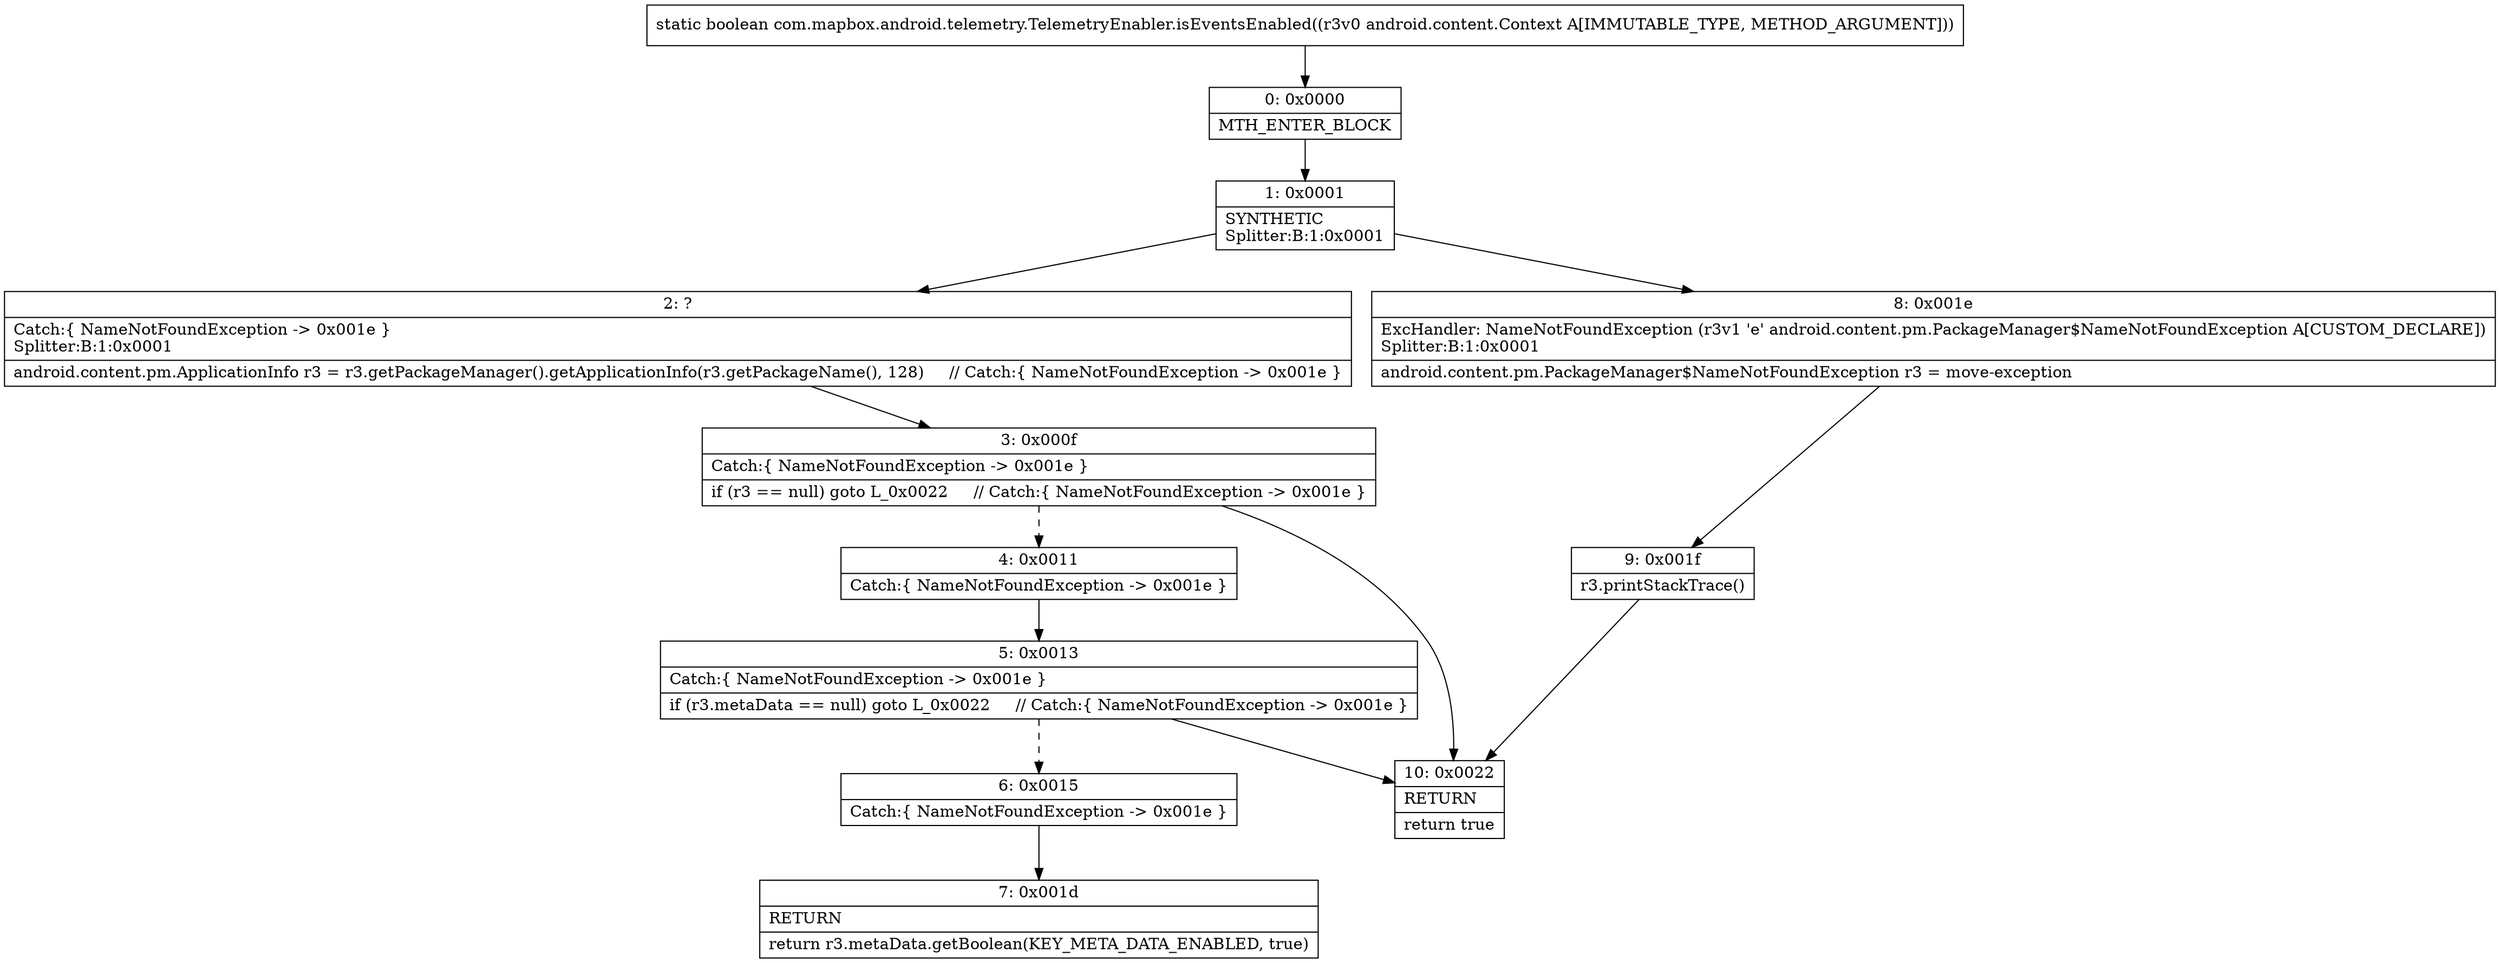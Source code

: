 digraph "CFG forcom.mapbox.android.telemetry.TelemetryEnabler.isEventsEnabled(Landroid\/content\/Context;)Z" {
Node_0 [shape=record,label="{0\:\ 0x0000|MTH_ENTER_BLOCK\l}"];
Node_1 [shape=record,label="{1\:\ 0x0001|SYNTHETIC\lSplitter:B:1:0x0001\l}"];
Node_2 [shape=record,label="{2\:\ ?|Catch:\{ NameNotFoundException \-\> 0x001e \}\lSplitter:B:1:0x0001\l|android.content.pm.ApplicationInfo r3 = r3.getPackageManager().getApplicationInfo(r3.getPackageName(), 128)     \/\/ Catch:\{ NameNotFoundException \-\> 0x001e \}\l}"];
Node_3 [shape=record,label="{3\:\ 0x000f|Catch:\{ NameNotFoundException \-\> 0x001e \}\l|if (r3 == null) goto L_0x0022     \/\/ Catch:\{ NameNotFoundException \-\> 0x001e \}\l}"];
Node_4 [shape=record,label="{4\:\ 0x0011|Catch:\{ NameNotFoundException \-\> 0x001e \}\l}"];
Node_5 [shape=record,label="{5\:\ 0x0013|Catch:\{ NameNotFoundException \-\> 0x001e \}\l|if (r3.metaData == null) goto L_0x0022     \/\/ Catch:\{ NameNotFoundException \-\> 0x001e \}\l}"];
Node_6 [shape=record,label="{6\:\ 0x0015|Catch:\{ NameNotFoundException \-\> 0x001e \}\l}"];
Node_7 [shape=record,label="{7\:\ 0x001d|RETURN\l|return r3.metaData.getBoolean(KEY_META_DATA_ENABLED, true)\l}"];
Node_8 [shape=record,label="{8\:\ 0x001e|ExcHandler: NameNotFoundException (r3v1 'e' android.content.pm.PackageManager$NameNotFoundException A[CUSTOM_DECLARE])\lSplitter:B:1:0x0001\l|android.content.pm.PackageManager$NameNotFoundException r3 = move\-exception\l}"];
Node_9 [shape=record,label="{9\:\ 0x001f|r3.printStackTrace()\l}"];
Node_10 [shape=record,label="{10\:\ 0x0022|RETURN\l|return true\l}"];
MethodNode[shape=record,label="{static boolean com.mapbox.android.telemetry.TelemetryEnabler.isEventsEnabled((r3v0 android.content.Context A[IMMUTABLE_TYPE, METHOD_ARGUMENT])) }"];
MethodNode -> Node_0;
Node_0 -> Node_1;
Node_1 -> Node_2;
Node_1 -> Node_8;
Node_2 -> Node_3;
Node_3 -> Node_4[style=dashed];
Node_3 -> Node_10;
Node_4 -> Node_5;
Node_5 -> Node_6[style=dashed];
Node_5 -> Node_10;
Node_6 -> Node_7;
Node_8 -> Node_9;
Node_9 -> Node_10;
}

